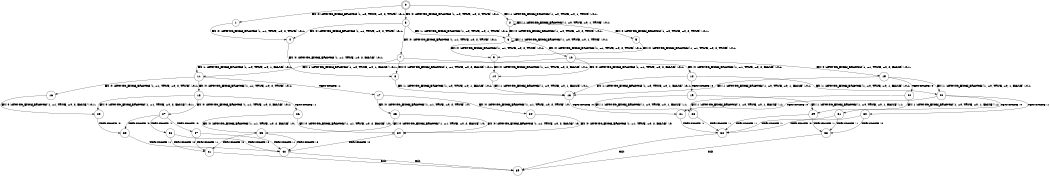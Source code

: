 digraph BCG {
size = "7, 10.5";
center = TRUE;
node [shape = circle];
0 [peripheries = 2];
0 -> 1 [label = "EX !0 !ATOMIC_EXCH_BRANCH (1, +0, TRUE, +0, 2, TRUE) !:0:1:"];
0 -> 2 [label = "EX !1 !ATOMIC_EXCH_BRANCH (1, +0, TRUE, +0, 1, TRUE) !:0:1:"];
0 -> 3 [label = "EX !0 !ATOMIC_EXCH_BRANCH (1, +0, TRUE, +0, 2, TRUE) !:0:1:"];
1 -> 4 [label = "EX !0 !ATOMIC_EXCH_BRANCH (1, +1, TRUE, +0, 2, TRUE) !:0:1:"];
2 -> 5 [label = "EX !0 !ATOMIC_EXCH_BRANCH (1, +0, TRUE, +0, 2, TRUE) !:0:1:"];
2 -> 6 [label = "EX !0 !ATOMIC_EXCH_BRANCH (1, +0, TRUE, +0, 2, TRUE) !:0:1:"];
2 -> 2 [label = "EX !1 !ATOMIC_EXCH_BRANCH (1, +0, TRUE, +0, 1, TRUE) !:0:1:"];
3 -> 4 [label = "EX !0 !ATOMIC_EXCH_BRANCH (1, +1, TRUE, +0, 2, TRUE) !:0:1:"];
3 -> 6 [label = "EX !1 !ATOMIC_EXCH_BRANCH (1, +0, TRUE, +0, 1, TRUE) !:0:1:"];
3 -> 7 [label = "EX !0 !ATOMIC_EXCH_BRANCH (1, +1, TRUE, +0, 2, TRUE) !:0:1:"];
4 -> 8 [label = "EX !0 !ATOMIC_EXCH_BRANCH (1, +1, TRUE, +0, 2, FALSE) !:0:1:"];
5 -> 9 [label = "EX !0 !ATOMIC_EXCH_BRANCH (1, +1, TRUE, +0, 2, TRUE) !:0:1:"];
6 -> 9 [label = "EX !0 !ATOMIC_EXCH_BRANCH (1, +1, TRUE, +0, 2, TRUE) !:0:1:"];
6 -> 6 [label = "EX !1 !ATOMIC_EXCH_BRANCH (1, +0, TRUE, +0, 1, TRUE) !:0:1:"];
6 -> 10 [label = "EX !0 !ATOMIC_EXCH_BRANCH (1, +1, TRUE, +0, 2, TRUE) !:0:1:"];
7 -> 8 [label = "EX !0 !ATOMIC_EXCH_BRANCH (1, +1, TRUE, +0, 2, FALSE) !:0:1:"];
7 -> 11 [label = "EX !1 !ATOMIC_EXCH_BRANCH (1, +0, TRUE, +0, 1, FALSE) !:0:1:"];
7 -> 12 [label = "EX !0 !ATOMIC_EXCH_BRANCH (1, +1, TRUE, +0, 2, FALSE) !:0:1:"];
8 -> 13 [label = "EX !1 !ATOMIC_EXCH_BRANCH (1, +0, TRUE, +0, 1, FALSE) !:0:1:"];
9 -> 14 [label = "EX !0 !ATOMIC_EXCH_BRANCH (1, +1, TRUE, +0, 2, FALSE) !:0:1:"];
10 -> 14 [label = "EX !0 !ATOMIC_EXCH_BRANCH (1, +1, TRUE, +0, 2, FALSE) !:0:1:"];
10 -> 11 [label = "EX !1 !ATOMIC_EXCH_BRANCH (1, +0, TRUE, +0, 1, FALSE) !:0:1:"];
10 -> 15 [label = "EX !0 !ATOMIC_EXCH_BRANCH (1, +1, TRUE, +0, 2, FALSE) !:0:1:"];
11 -> 16 [label = "EX !0 !ATOMIC_EXCH_BRANCH (1, +1, TRUE, +0, 2, TRUE) !:0:1:"];
11 -> 17 [label = "TERMINATE !1"];
11 -> 18 [label = "EX !0 !ATOMIC_EXCH_BRANCH (1, +1, TRUE, +0, 2, TRUE) !:0:1:"];
12 -> 13 [label = "EX !1 !ATOMIC_EXCH_BRANCH (1, +0, TRUE, +0, 1, FALSE) !:0:1:"];
12 -> 19 [label = "TERMINATE !0"];
12 -> 20 [label = "EX !1 !ATOMIC_EXCH_BRANCH (1, +0, TRUE, +0, 1, FALSE) !:0:1:"];
13 -> 21 [label = "TERMINATE !0"];
14 -> 13 [label = "EX !1 !ATOMIC_EXCH_BRANCH (1, +0, TRUE, +0, 1, FALSE) !:0:1:"];
15 -> 13 [label = "EX !1 !ATOMIC_EXCH_BRANCH (1, +0, TRUE, +0, 1, FALSE) !:0:1:"];
15 -> 22 [label = "TERMINATE !0"];
15 -> 20 [label = "EX !1 !ATOMIC_EXCH_BRANCH (1, +0, TRUE, +0, 1, FALSE) !:0:1:"];
16 -> 23 [label = "EX !0 !ATOMIC_EXCH_BRANCH (1, +1, TRUE, +0, 2, FALSE) !:0:1:"];
17 -> 24 [label = "EX !0 !ATOMIC_EXCH_BRANCH (1, +1, TRUE, +0, 2, TRUE) !:0:"];
17 -> 25 [label = "EX !0 !ATOMIC_EXCH_BRANCH (1, +1, TRUE, +0, 2, TRUE) !:0:"];
18 -> 23 [label = "EX !0 !ATOMIC_EXCH_BRANCH (1, +1, TRUE, +0, 2, FALSE) !:0:1:"];
18 -> 26 [label = "TERMINATE !1"];
18 -> 27 [label = "EX !0 !ATOMIC_EXCH_BRANCH (1, +1, TRUE, +0, 2, FALSE) !:0:1:"];
19 -> 28 [label = "EX !1 !ATOMIC_EXCH_BRANCH (1, +0, TRUE, +0, 1, FALSE) !:1:"];
19 -> 29 [label = "EX !1 !ATOMIC_EXCH_BRANCH (1, +0, TRUE, +0, 1, FALSE) !:1:"];
20 -> 21 [label = "TERMINATE !0"];
20 -> 30 [label = "TERMINATE !1"];
20 -> 31 [label = "TERMINATE !0"];
21 -> 32 [label = "TERMINATE !1"];
22 -> 28 [label = "EX !1 !ATOMIC_EXCH_BRANCH (1, +0, TRUE, +0, 1, FALSE) !:1:"];
22 -> 29 [label = "EX !1 !ATOMIC_EXCH_BRANCH (1, +0, TRUE, +0, 1, FALSE) !:1:"];
23 -> 33 [label = "TERMINATE !0"];
24 -> 34 [label = "EX !0 !ATOMIC_EXCH_BRANCH (1, +1, TRUE, +0, 2, FALSE) !:0:"];
25 -> 34 [label = "EX !0 !ATOMIC_EXCH_BRANCH (1, +1, TRUE, +0, 2, FALSE) !:0:"];
25 -> 35 [label = "EX !0 !ATOMIC_EXCH_BRANCH (1, +1, TRUE, +0, 2, FALSE) !:0:"];
26 -> 34 [label = "EX !0 !ATOMIC_EXCH_BRANCH (1, +1, TRUE, +0, 2, FALSE) !:0:"];
26 -> 35 [label = "EX !0 !ATOMIC_EXCH_BRANCH (1, +1, TRUE, +0, 2, FALSE) !:0:"];
27 -> 33 [label = "TERMINATE !0"];
27 -> 36 [label = "TERMINATE !1"];
27 -> 37 [label = "TERMINATE !0"];
28 -> 32 [label = "TERMINATE !1"];
29 -> 32 [label = "TERMINATE !1"];
29 -> 38 [label = "TERMINATE !1"];
30 -> 32 [label = "TERMINATE !0"];
30 -> 38 [label = "TERMINATE !0"];
31 -> 32 [label = "TERMINATE !1"];
31 -> 38 [label = "TERMINATE !1"];
32 -> 39 [label = "exit"];
33 -> 40 [label = "TERMINATE !1"];
34 -> 40 [label = "TERMINATE !0"];
35 -> 40 [label = "TERMINATE !0"];
35 -> 41 [label = "TERMINATE !0"];
36 -> 40 [label = "TERMINATE !0"];
36 -> 41 [label = "TERMINATE !0"];
37 -> 40 [label = "TERMINATE !1"];
37 -> 41 [label = "TERMINATE !1"];
38 -> 39 [label = "exit"];
40 -> 39 [label = "exit"];
41 -> 39 [label = "exit"];
}
